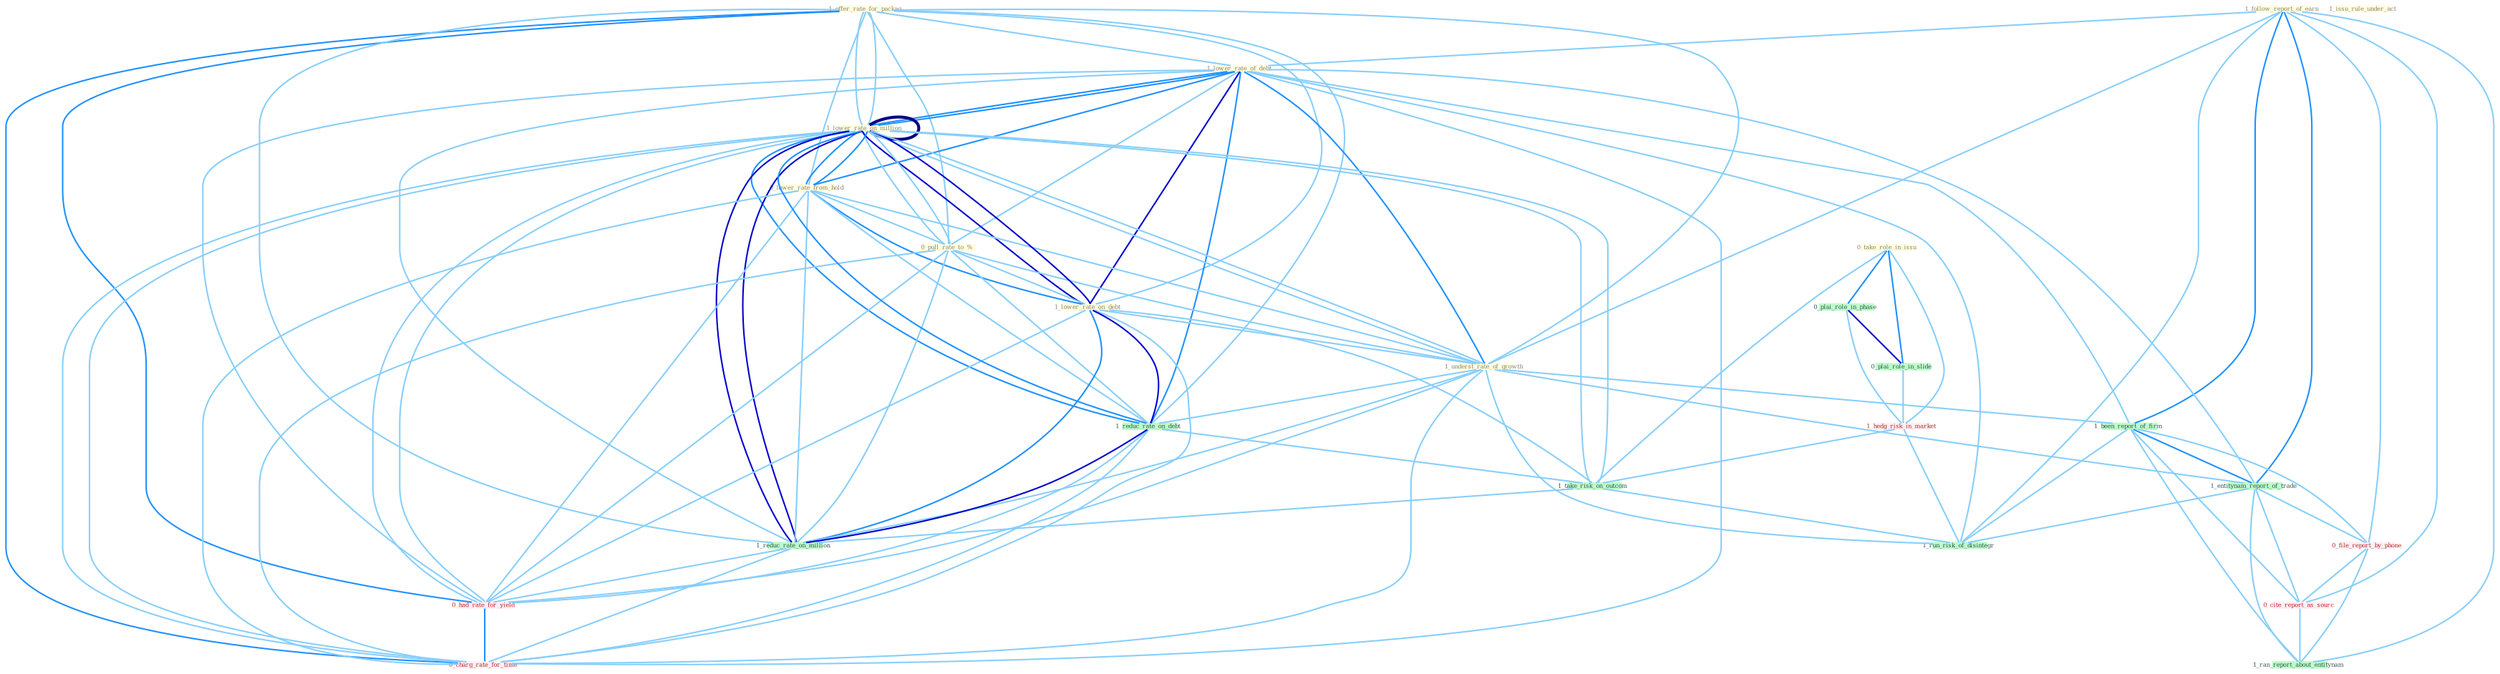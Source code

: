 Graph G{ 
    node
    [shape=polygon,style=filled,width=.5,height=.06,color="#BDFCC9",fixedsize=true,fontsize=4,
    fontcolor="#2f4f4f"];
    {node
    [color="#ffffe0", fontcolor="#8b7d6b"] "1_offer_rate_for_packag " "1_follow_report_of_earn " "1_issu_rule_under_act " "0_take_role_in_issu " "1_lower_rate_of_debt " "1_lower_rate_on_million " "0_lower_rate_from_hold " "0_pull_rate_to_% " "1_lower_rate_on_debt " "1_underst_rate_of_growth "}
{node [color="#fff0f5", fontcolor="#b22222"] "1_hedg_risk_in_market " "0_file_report_by_phone " "0_cite_report_as_sourc " "0_had_rate_for_yield " "0_charg_rate_for_time "}
edge [color="#B0E2FF"];

	"1_offer_rate_for_packag " -- "1_lower_rate_of_debt " [w="1", color="#87cefa" ];
	"1_offer_rate_for_packag " -- "1_lower_rate_on_million " [w="1", color="#87cefa" ];
	"1_offer_rate_for_packag " -- "0_lower_rate_from_hold " [w="1", color="#87cefa" ];
	"1_offer_rate_for_packag " -- "0_pull_rate_to_% " [w="1", color="#87cefa" ];
	"1_offer_rate_for_packag " -- "1_lower_rate_on_debt " [w="1", color="#87cefa" ];
	"1_offer_rate_for_packag " -- "1_underst_rate_of_growth " [w="1", color="#87cefa" ];
	"1_offer_rate_for_packag " -- "1_reduc_rate_on_debt " [w="1", color="#87cefa" ];
	"1_offer_rate_for_packag " -- "1_lower_rate_on_million " [w="1", color="#87cefa" ];
	"1_offer_rate_for_packag " -- "1_reduc_rate_on_million " [w="1", color="#87cefa" ];
	"1_offer_rate_for_packag " -- "0_had_rate_for_yield " [w="2", color="#1e90ff" , len=0.8];
	"1_offer_rate_for_packag " -- "0_charg_rate_for_time " [w="2", color="#1e90ff" , len=0.8];
	"1_follow_report_of_earn " -- "1_lower_rate_of_debt " [w="1", color="#87cefa" ];
	"1_follow_report_of_earn " -- "1_underst_rate_of_growth " [w="1", color="#87cefa" ];
	"1_follow_report_of_earn " -- "1_been_report_of_firm " [w="2", color="#1e90ff" , len=0.8];
	"1_follow_report_of_earn " -- "1_entitynam_report_of_trade " [w="2", color="#1e90ff" , len=0.8];
	"1_follow_report_of_earn " -- "0_file_report_by_phone " [w="1", color="#87cefa" ];
	"1_follow_report_of_earn " -- "0_cite_report_as_sourc " [w="1", color="#87cefa" ];
	"1_follow_report_of_earn " -- "1_run_risk_of_disintegr " [w="1", color="#87cefa" ];
	"1_follow_report_of_earn " -- "1_ran_report_about_entitynam " [w="1", color="#87cefa" ];
	"0_take_role_in_issu " -- "0_plai_role_in_phase " [w="2", color="#1e90ff" , len=0.8];
	"0_take_role_in_issu " -- "0_plai_role_in_slide " [w="2", color="#1e90ff" , len=0.8];
	"0_take_role_in_issu " -- "1_hedg_risk_in_market " [w="1", color="#87cefa" ];
	"0_take_role_in_issu " -- "1_take_risk_on_outcom " [w="1", color="#87cefa" ];
	"1_lower_rate_of_debt " -- "1_lower_rate_on_million " [w="2", color="#1e90ff" , len=0.8];
	"1_lower_rate_of_debt " -- "0_lower_rate_from_hold " [w="2", color="#1e90ff" , len=0.8];
	"1_lower_rate_of_debt " -- "0_pull_rate_to_% " [w="1", color="#87cefa" ];
	"1_lower_rate_of_debt " -- "1_lower_rate_on_debt " [w="3", color="#0000cd" , len=0.6];
	"1_lower_rate_of_debt " -- "1_underst_rate_of_growth " [w="2", color="#1e90ff" , len=0.8];
	"1_lower_rate_of_debt " -- "1_reduc_rate_on_debt " [w="2", color="#1e90ff" , len=0.8];
	"1_lower_rate_of_debt " -- "1_been_report_of_firm " [w="1", color="#87cefa" ];
	"1_lower_rate_of_debt " -- "1_entitynam_report_of_trade " [w="1", color="#87cefa" ];
	"1_lower_rate_of_debt " -- "1_lower_rate_on_million " [w="2", color="#1e90ff" , len=0.8];
	"1_lower_rate_of_debt " -- "1_reduc_rate_on_million " [w="1", color="#87cefa" ];
	"1_lower_rate_of_debt " -- "1_run_risk_of_disintegr " [w="1", color="#87cefa" ];
	"1_lower_rate_of_debt " -- "0_had_rate_for_yield " [w="1", color="#87cefa" ];
	"1_lower_rate_of_debt " -- "0_charg_rate_for_time " [w="1", color="#87cefa" ];
	"1_lower_rate_on_million " -- "0_lower_rate_from_hold " [w="2", color="#1e90ff" , len=0.8];
	"1_lower_rate_on_million " -- "0_pull_rate_to_% " [w="1", color="#87cefa" ];
	"1_lower_rate_on_million " -- "1_lower_rate_on_debt " [w="3", color="#0000cd" , len=0.6];
	"1_lower_rate_on_million " -- "1_underst_rate_of_growth " [w="1", color="#87cefa" ];
	"1_lower_rate_on_million " -- "1_reduc_rate_on_debt " [w="2", color="#1e90ff" , len=0.8];
	"1_lower_rate_on_million " -- "1_take_risk_on_outcom " [w="1", color="#87cefa" ];
	"1_lower_rate_on_million " -- "1_lower_rate_on_million " [w="4", style=bold, color="#000080", len=0.4];
	"1_lower_rate_on_million " -- "1_reduc_rate_on_million " [w="3", color="#0000cd" , len=0.6];
	"1_lower_rate_on_million " -- "0_had_rate_for_yield " [w="1", color="#87cefa" ];
	"1_lower_rate_on_million " -- "0_charg_rate_for_time " [w="1", color="#87cefa" ];
	"0_lower_rate_from_hold " -- "0_pull_rate_to_% " [w="1", color="#87cefa" ];
	"0_lower_rate_from_hold " -- "1_lower_rate_on_debt " [w="2", color="#1e90ff" , len=0.8];
	"0_lower_rate_from_hold " -- "1_underst_rate_of_growth " [w="1", color="#87cefa" ];
	"0_lower_rate_from_hold " -- "1_reduc_rate_on_debt " [w="1", color="#87cefa" ];
	"0_lower_rate_from_hold " -- "1_lower_rate_on_million " [w="2", color="#1e90ff" , len=0.8];
	"0_lower_rate_from_hold " -- "1_reduc_rate_on_million " [w="1", color="#87cefa" ];
	"0_lower_rate_from_hold " -- "0_had_rate_for_yield " [w="1", color="#87cefa" ];
	"0_lower_rate_from_hold " -- "0_charg_rate_for_time " [w="1", color="#87cefa" ];
	"0_pull_rate_to_% " -- "1_lower_rate_on_debt " [w="1", color="#87cefa" ];
	"0_pull_rate_to_% " -- "1_underst_rate_of_growth " [w="1", color="#87cefa" ];
	"0_pull_rate_to_% " -- "1_reduc_rate_on_debt " [w="1", color="#87cefa" ];
	"0_pull_rate_to_% " -- "1_lower_rate_on_million " [w="1", color="#87cefa" ];
	"0_pull_rate_to_% " -- "1_reduc_rate_on_million " [w="1", color="#87cefa" ];
	"0_pull_rate_to_% " -- "0_had_rate_for_yield " [w="1", color="#87cefa" ];
	"0_pull_rate_to_% " -- "0_charg_rate_for_time " [w="1", color="#87cefa" ];
	"1_lower_rate_on_debt " -- "1_underst_rate_of_growth " [w="1", color="#87cefa" ];
	"1_lower_rate_on_debt " -- "1_reduc_rate_on_debt " [w="3", color="#0000cd" , len=0.6];
	"1_lower_rate_on_debt " -- "1_take_risk_on_outcom " [w="1", color="#87cefa" ];
	"1_lower_rate_on_debt " -- "1_lower_rate_on_million " [w="3", color="#0000cd" , len=0.6];
	"1_lower_rate_on_debt " -- "1_reduc_rate_on_million " [w="2", color="#1e90ff" , len=0.8];
	"1_lower_rate_on_debt " -- "0_had_rate_for_yield " [w="1", color="#87cefa" ];
	"1_lower_rate_on_debt " -- "0_charg_rate_for_time " [w="1", color="#87cefa" ];
	"1_underst_rate_of_growth " -- "1_reduc_rate_on_debt " [w="1", color="#87cefa" ];
	"1_underst_rate_of_growth " -- "1_been_report_of_firm " [w="1", color="#87cefa" ];
	"1_underst_rate_of_growth " -- "1_entitynam_report_of_trade " [w="1", color="#87cefa" ];
	"1_underst_rate_of_growth " -- "1_lower_rate_on_million " [w="1", color="#87cefa" ];
	"1_underst_rate_of_growth " -- "1_reduc_rate_on_million " [w="1", color="#87cefa" ];
	"1_underst_rate_of_growth " -- "1_run_risk_of_disintegr " [w="1", color="#87cefa" ];
	"1_underst_rate_of_growth " -- "0_had_rate_for_yield " [w="1", color="#87cefa" ];
	"1_underst_rate_of_growth " -- "0_charg_rate_for_time " [w="1", color="#87cefa" ];
	"1_reduc_rate_on_debt " -- "1_take_risk_on_outcom " [w="1", color="#87cefa" ];
	"1_reduc_rate_on_debt " -- "1_lower_rate_on_million " [w="2", color="#1e90ff" , len=0.8];
	"1_reduc_rate_on_debt " -- "1_reduc_rate_on_million " [w="3", color="#0000cd" , len=0.6];
	"1_reduc_rate_on_debt " -- "0_had_rate_for_yield " [w="1", color="#87cefa" ];
	"1_reduc_rate_on_debt " -- "0_charg_rate_for_time " [w="1", color="#87cefa" ];
	"0_plai_role_in_phase " -- "0_plai_role_in_slide " [w="3", color="#0000cd" , len=0.6];
	"0_plai_role_in_phase " -- "1_hedg_risk_in_market " [w="1", color="#87cefa" ];
	"1_been_report_of_firm " -- "1_entitynam_report_of_trade " [w="2", color="#1e90ff" , len=0.8];
	"1_been_report_of_firm " -- "0_file_report_by_phone " [w="1", color="#87cefa" ];
	"1_been_report_of_firm " -- "0_cite_report_as_sourc " [w="1", color="#87cefa" ];
	"1_been_report_of_firm " -- "1_run_risk_of_disintegr " [w="1", color="#87cefa" ];
	"1_been_report_of_firm " -- "1_ran_report_about_entitynam " [w="1", color="#87cefa" ];
	"0_plai_role_in_slide " -- "1_hedg_risk_in_market " [w="1", color="#87cefa" ];
	"1_entitynam_report_of_trade " -- "0_file_report_by_phone " [w="1", color="#87cefa" ];
	"1_entitynam_report_of_trade " -- "0_cite_report_as_sourc " [w="1", color="#87cefa" ];
	"1_entitynam_report_of_trade " -- "1_run_risk_of_disintegr " [w="1", color="#87cefa" ];
	"1_entitynam_report_of_trade " -- "1_ran_report_about_entitynam " [w="1", color="#87cefa" ];
	"1_hedg_risk_in_market " -- "1_take_risk_on_outcom " [w="1", color="#87cefa" ];
	"1_hedg_risk_in_market " -- "1_run_risk_of_disintegr " [w="1", color="#87cefa" ];
	"1_take_risk_on_outcom " -- "1_lower_rate_on_million " [w="1", color="#87cefa" ];
	"1_take_risk_on_outcom " -- "1_reduc_rate_on_million " [w="1", color="#87cefa" ];
	"1_take_risk_on_outcom " -- "1_run_risk_of_disintegr " [w="1", color="#87cefa" ];
	"0_file_report_by_phone " -- "0_cite_report_as_sourc " [w="1", color="#87cefa" ];
	"0_file_report_by_phone " -- "1_ran_report_about_entitynam " [w="1", color="#87cefa" ];
	"0_cite_report_as_sourc " -- "1_ran_report_about_entitynam " [w="1", color="#87cefa" ];
	"1_lower_rate_on_million " -- "1_reduc_rate_on_million " [w="3", color="#0000cd" , len=0.6];
	"1_lower_rate_on_million " -- "0_had_rate_for_yield " [w="1", color="#87cefa" ];
	"1_lower_rate_on_million " -- "0_charg_rate_for_time " [w="1", color="#87cefa" ];
	"1_reduc_rate_on_million " -- "0_had_rate_for_yield " [w="1", color="#87cefa" ];
	"1_reduc_rate_on_million " -- "0_charg_rate_for_time " [w="1", color="#87cefa" ];
	"0_had_rate_for_yield " -- "0_charg_rate_for_time " [w="2", color="#1e90ff" , len=0.8];
}